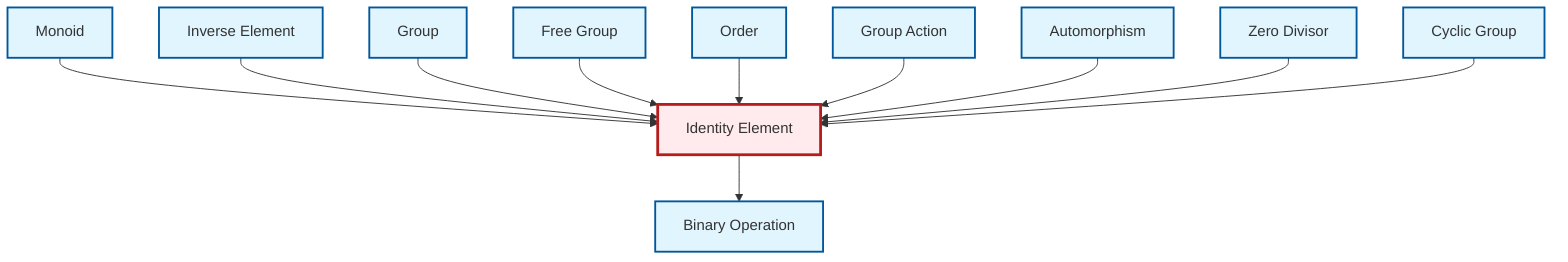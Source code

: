 graph TD
    classDef definition fill:#e1f5fe,stroke:#01579b,stroke-width:2px
    classDef theorem fill:#f3e5f5,stroke:#4a148c,stroke-width:2px
    classDef axiom fill:#fff3e0,stroke:#e65100,stroke-width:2px
    classDef example fill:#e8f5e9,stroke:#1b5e20,stroke-width:2px
    classDef current fill:#ffebee,stroke:#b71c1c,stroke-width:3px
    def-identity-element["Identity Element"]:::definition
    def-automorphism["Automorphism"]:::definition
    def-monoid["Monoid"]:::definition
    def-order["Order"]:::definition
    def-binary-operation["Binary Operation"]:::definition
    def-zero-divisor["Zero Divisor"]:::definition
    def-group-action["Group Action"]:::definition
    def-cyclic-group["Cyclic Group"]:::definition
    def-free-group["Free Group"]:::definition
    def-inverse-element["Inverse Element"]:::definition
    def-group["Group"]:::definition
    def-monoid --> def-identity-element
    def-inverse-element --> def-identity-element
    def-group --> def-identity-element
    def-free-group --> def-identity-element
    def-order --> def-identity-element
    def-group-action --> def-identity-element
    def-automorphism --> def-identity-element
    def-identity-element --> def-binary-operation
    def-zero-divisor --> def-identity-element
    def-cyclic-group --> def-identity-element
    class def-identity-element current